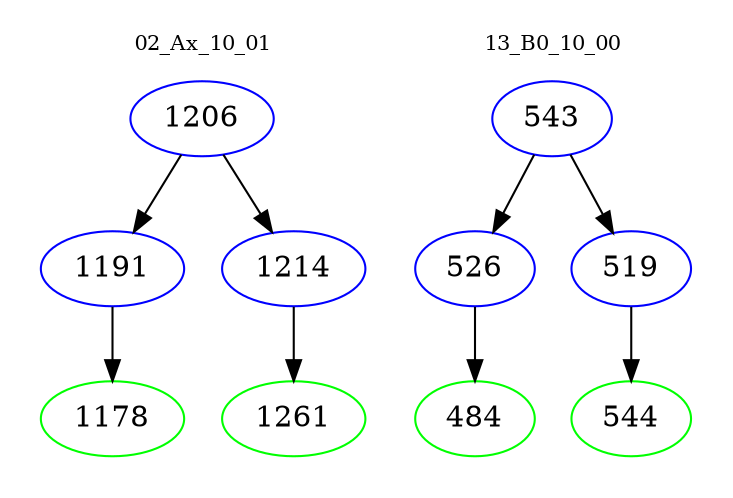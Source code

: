digraph{
subgraph cluster_0 {
color = white
label = "02_Ax_10_01";
fontsize=10;
T0_1206 [label="1206", color="blue"]
T0_1206 -> T0_1191 [color="black"]
T0_1191 [label="1191", color="blue"]
T0_1191 -> T0_1178 [color="black"]
T0_1178 [label="1178", color="green"]
T0_1206 -> T0_1214 [color="black"]
T0_1214 [label="1214", color="blue"]
T0_1214 -> T0_1261 [color="black"]
T0_1261 [label="1261", color="green"]
}
subgraph cluster_1 {
color = white
label = "13_B0_10_00";
fontsize=10;
T1_543 [label="543", color="blue"]
T1_543 -> T1_526 [color="black"]
T1_526 [label="526", color="blue"]
T1_526 -> T1_484 [color="black"]
T1_484 [label="484", color="green"]
T1_543 -> T1_519 [color="black"]
T1_519 [label="519", color="blue"]
T1_519 -> T1_544 [color="black"]
T1_544 [label="544", color="green"]
}
}
